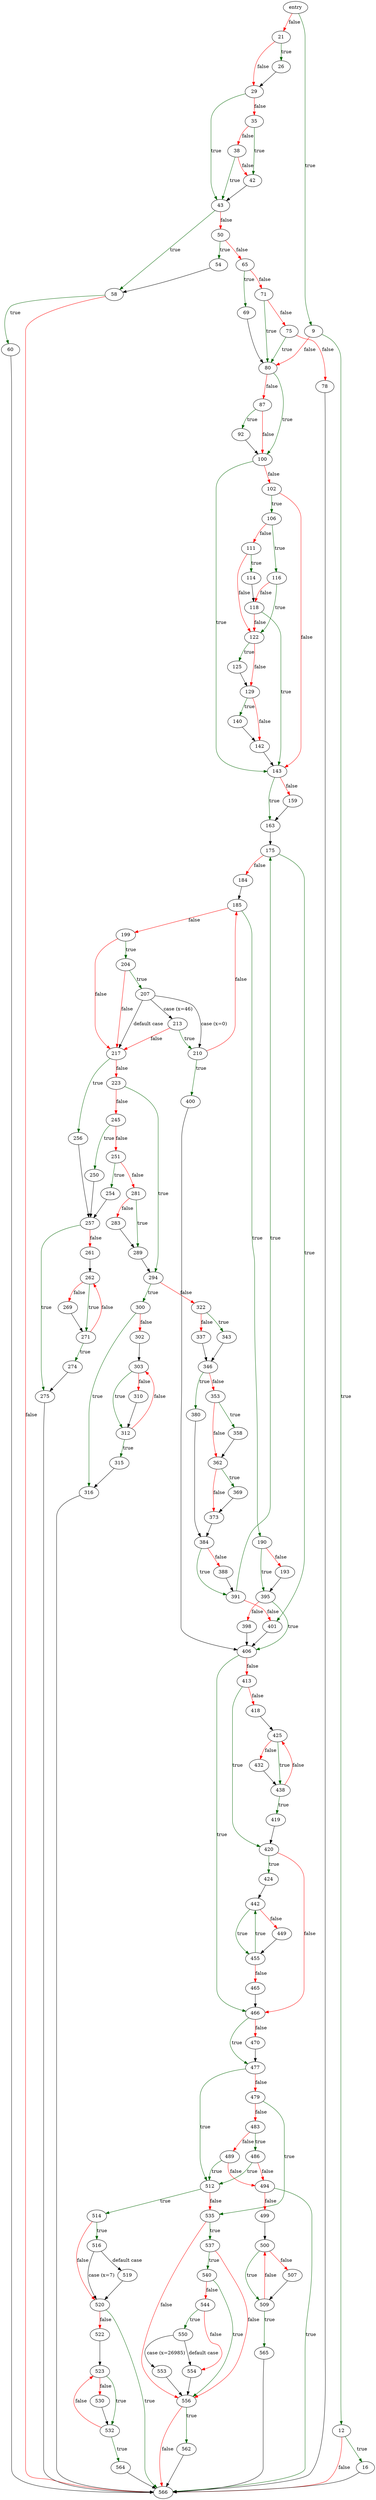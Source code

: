 digraph "fts_build" {
	// Node definitions.
	2 [label=entry];
	9;
	12;
	16;
	21;
	26;
	29;
	35;
	38;
	42;
	43;
	50;
	54;
	58;
	60;
	65;
	69;
	71;
	75;
	78;
	80;
	87;
	92;
	100;
	102;
	106;
	111;
	114;
	116;
	118;
	122;
	125;
	129;
	140;
	142;
	143;
	159;
	163;
	175;
	184;
	185;
	190;
	193;
	199;
	204;
	207;
	210;
	213;
	217;
	223;
	245;
	250;
	251;
	254;
	256;
	257;
	261;
	262;
	269;
	271;
	274;
	275;
	281;
	283;
	289;
	294;
	300;
	302;
	303;
	310;
	312;
	315;
	316;
	322;
	337;
	343;
	346;
	353;
	358;
	362;
	369;
	373;
	380;
	384;
	388;
	391;
	395;
	398;
	400;
	401;
	406;
	413;
	418;
	419;
	420;
	424;
	425;
	432;
	438;
	442;
	449;
	455;
	465;
	466;
	470;
	477;
	479;
	483;
	486;
	489;
	494;
	499;
	500;
	507;
	509;
	512;
	514;
	516;
	519;
	520;
	522;
	523;
	530;
	532;
	535;
	537;
	540;
	544;
	550;
	553;
	554;
	556;
	562;
	564;
	565;
	566;

	// Edge definitions.
	2 -> 9 [
		color=darkgreen
		label=true
	];
	2 -> 21 [
		color=red
		label=false
	];
	9 -> 12 [
		color=darkgreen
		label=true
	];
	9 -> 80 [
		color=red
		label=false
	];
	12 -> 16 [
		color=darkgreen
		label=true
	];
	12 -> 566 [
		color=red
		label=false
	];
	16 -> 566;
	21 -> 26 [
		color=darkgreen
		label=true
	];
	21 -> 29 [
		color=red
		label=false
	];
	26 -> 29;
	29 -> 35 [
		color=red
		label=false
	];
	29 -> 43 [
		color=darkgreen
		label=true
	];
	35 -> 38 [
		color=red
		label=false
	];
	35 -> 42 [
		color=darkgreen
		label=true
	];
	38 -> 42 [
		color=red
		label=false
	];
	38 -> 43 [
		color=darkgreen
		label=true
	];
	42 -> 43;
	43 -> 50 [
		color=red
		label=false
	];
	43 -> 58 [
		color=darkgreen
		label=true
	];
	50 -> 54 [
		color=darkgreen
		label=true
	];
	50 -> 65 [
		color=red
		label=false
	];
	54 -> 58;
	58 -> 60 [
		color=darkgreen
		label=true
	];
	58 -> 566 [
		color=red
		label=false
	];
	60 -> 566;
	65 -> 69 [
		color=darkgreen
		label=true
	];
	65 -> 71 [
		color=red
		label=false
	];
	69 -> 80;
	71 -> 75 [
		color=red
		label=false
	];
	71 -> 80 [
		color=darkgreen
		label=true
	];
	75 -> 78 [
		color=red
		label=false
	];
	75 -> 80 [
		color=darkgreen
		label=true
	];
	78 -> 566;
	80 -> 87 [
		color=red
		label=false
	];
	80 -> 100 [
		color=darkgreen
		label=true
	];
	87 -> 92 [
		color=darkgreen
		label=true
	];
	87 -> 100 [
		color=red
		label=false
	];
	92 -> 100;
	100 -> 102 [
		color=red
		label=false
	];
	100 -> 143 [
		color=darkgreen
		label=true
	];
	102 -> 106 [
		color=darkgreen
		label=true
	];
	102 -> 143 [
		color=red
		label=false
	];
	106 -> 111 [
		color=red
		label=false
	];
	106 -> 116 [
		color=darkgreen
		label=true
	];
	111 -> 114 [
		color=darkgreen
		label=true
	];
	111 -> 122 [
		color=red
		label=false
	];
	114 -> 118;
	116 -> 118 [
		color=red
		label=false
	];
	116 -> 122 [
		color=darkgreen
		label=true
	];
	118 -> 122 [
		color=red
		label=false
	];
	118 -> 143 [
		color=darkgreen
		label=true
	];
	122 -> 125 [
		color=darkgreen
		label=true
	];
	122 -> 129 [
		color=red
		label=false
	];
	125 -> 129;
	129 -> 140 [
		color=darkgreen
		label=true
	];
	129 -> 142 [
		color=red
		label=false
	];
	140 -> 142;
	142 -> 143;
	143 -> 159 [
		color=red
		label=false
	];
	143 -> 163 [
		color=darkgreen
		label=true
	];
	159 -> 163;
	163 -> 175;
	175 -> 184 [
		color=red
		label=false
	];
	175 -> 401 [
		color=darkgreen
		label=true
	];
	184 -> 185;
	185 -> 190 [
		color=darkgreen
		label=true
	];
	185 -> 199 [
		color=red
		label=false
	];
	190 -> 193 [
		color=red
		label=false
	];
	190 -> 395 [
		color=darkgreen
		label=true
	];
	193 -> 395;
	199 -> 204 [
		color=darkgreen
		label=true
	];
	199 -> 217 [
		color=red
		label=false
	];
	204 -> 207 [
		color=darkgreen
		label=true
	];
	204 -> 217 [
		color=red
		label=false
	];
	207 -> 210 [label="case (x=0)"];
	207 -> 213 [label="case (x=46)"];
	207 -> 217 [label="default case"];
	210 -> 185 [
		color=red
		label=false
	];
	210 -> 400 [
		color=darkgreen
		label=true
	];
	213 -> 210 [
		color=darkgreen
		label=true
	];
	213 -> 217 [
		color=red
		label=false
	];
	217 -> 223 [
		color=red
		label=false
	];
	217 -> 256 [
		color=darkgreen
		label=true
	];
	223 -> 245 [
		color=red
		label=false
	];
	223 -> 294 [
		color=darkgreen
		label=true
	];
	245 -> 250 [
		color=darkgreen
		label=true
	];
	245 -> 251 [
		color=red
		label=false
	];
	250 -> 257;
	251 -> 254 [
		color=darkgreen
		label=true
	];
	251 -> 281 [
		color=red
		label=false
	];
	254 -> 257;
	256 -> 257;
	257 -> 261 [
		color=red
		label=false
	];
	257 -> 275 [
		color=darkgreen
		label=true
	];
	261 -> 262;
	262 -> 269 [
		color=red
		label=false
	];
	262 -> 271 [
		color=darkgreen
		label=true
	];
	269 -> 271;
	271 -> 262 [
		color=red
		label=false
	];
	271 -> 274 [
		color=darkgreen
		label=true
	];
	274 -> 275;
	275 -> 566;
	281 -> 283 [
		color=red
		label=false
	];
	281 -> 289 [
		color=darkgreen
		label=true
	];
	283 -> 289;
	289 -> 294;
	294 -> 300 [
		color=darkgreen
		label=true
	];
	294 -> 322 [
		color=red
		label=false
	];
	300 -> 302 [
		color=red
		label=false
	];
	300 -> 316 [
		color=darkgreen
		label=true
	];
	302 -> 303;
	303 -> 310 [
		color=red
		label=false
	];
	303 -> 312 [
		color=darkgreen
		label=true
	];
	310 -> 312;
	312 -> 303 [
		color=red
		label=false
	];
	312 -> 315 [
		color=darkgreen
		label=true
	];
	315 -> 316;
	316 -> 566;
	322 -> 337 [
		color=red
		label=false
	];
	322 -> 343 [
		color=darkgreen
		label=true
	];
	337 -> 346;
	343 -> 346;
	346 -> 353 [
		color=red
		label=false
	];
	346 -> 380 [
		color=darkgreen
		label=true
	];
	353 -> 358 [
		color=darkgreen
		label=true
	];
	353 -> 362 [
		color=red
		label=false
	];
	358 -> 362;
	362 -> 369 [
		color=darkgreen
		label=true
	];
	362 -> 373 [
		color=red
		label=false
	];
	369 -> 373;
	373 -> 384;
	380 -> 384;
	384 -> 388 [
		color=red
		label=false
	];
	384 -> 391 [
		color=darkgreen
		label=true
	];
	388 -> 391;
	391 -> 175 [
		color=darkgreen
		label=true
	];
	391 -> 401 [
		color=red
		label=false
	];
	395 -> 398 [
		color=red
		label=false
	];
	395 -> 406 [
		color=darkgreen
		label=true
	];
	398 -> 406;
	400 -> 406;
	401 -> 406;
	406 -> 413 [
		color=red
		label=false
	];
	406 -> 466 [
		color=darkgreen
		label=true
	];
	413 -> 418 [
		color=red
		label=false
	];
	413 -> 420 [
		color=darkgreen
		label=true
	];
	418 -> 425;
	419 -> 420;
	420 -> 424 [
		color=darkgreen
		label=true
	];
	420 -> 466 [
		color=red
		label=false
	];
	424 -> 442;
	425 -> 432 [
		color=red
		label=false
	];
	425 -> 438 [
		color=darkgreen
		label=true
	];
	432 -> 438;
	438 -> 419 [
		color=darkgreen
		label=true
	];
	438 -> 425 [
		color=red
		label=false
	];
	442 -> 449 [
		color=red
		label=false
	];
	442 -> 455 [
		color=darkgreen
		label=true
	];
	449 -> 455;
	455 -> 442 [
		color=darkgreen
		label=true
	];
	455 -> 465 [
		color=red
		label=false
	];
	465 -> 466;
	466 -> 470 [
		color=red
		label=false
	];
	466 -> 477 [
		color=darkgreen
		label=true
	];
	470 -> 477;
	477 -> 479 [
		color=red
		label=false
	];
	477 -> 512 [
		color=darkgreen
		label=true
	];
	479 -> 483 [
		color=red
		label=false
	];
	479 -> 535 [
		color=darkgreen
		label=true
	];
	483 -> 486 [
		color=darkgreen
		label=true
	];
	483 -> 489 [
		color=red
		label=false
	];
	486 -> 494 [
		color=red
		label=false
	];
	486 -> 512 [
		color=darkgreen
		label=true
	];
	489 -> 494 [
		color=red
		label=false
	];
	489 -> 512 [
		color=darkgreen
		label=true
	];
	494 -> 499 [
		color=red
		label=false
	];
	494 -> 566 [
		color=darkgreen
		label=true
	];
	499 -> 500;
	500 -> 507 [
		color=red
		label=false
	];
	500 -> 509 [
		color=darkgreen
		label=true
	];
	507 -> 509;
	509 -> 500 [
		color=red
		label=false
	];
	509 -> 565 [
		color=darkgreen
		label=true
	];
	512 -> 514 [
		color=darkgreen
		label=true
	];
	512 -> 535 [
		color=red
		label=false
	];
	514 -> 516 [
		color=darkgreen
		label=true
	];
	514 -> 520 [
		color=red
		label=false
	];
	516 -> 519 [label="default case"];
	516 -> 520 [label="case (x=7)"];
	519 -> 520;
	520 -> 522 [
		color=red
		label=false
	];
	520 -> 566 [
		color=darkgreen
		label=true
	];
	522 -> 523;
	523 -> 530 [
		color=red
		label=false
	];
	523 -> 532 [
		color=darkgreen
		label=true
	];
	530 -> 532;
	532 -> 523 [
		color=red
		label=false
	];
	532 -> 564 [
		color=darkgreen
		label=true
	];
	535 -> 537 [
		color=darkgreen
		label=true
	];
	535 -> 556 [
		color=red
		label=false
	];
	537 -> 540 [
		color=darkgreen
		label=true
	];
	537 -> 556 [
		color=red
		label=false
	];
	540 -> 544 [
		color=red
		label=false
	];
	540 -> 556 [
		color=darkgreen
		label=true
	];
	544 -> 550 [
		color=darkgreen
		label=true
	];
	544 -> 554 [
		color=red
		label=false
	];
	550 -> 553 [label="case (x=26985)"];
	550 -> 554 [label="default case"];
	553 -> 556;
	554 -> 556;
	556 -> 562 [
		color=darkgreen
		label=true
	];
	556 -> 566 [
		color=red
		label=false
	];
	562 -> 566;
	564 -> 566;
	565 -> 566;
}